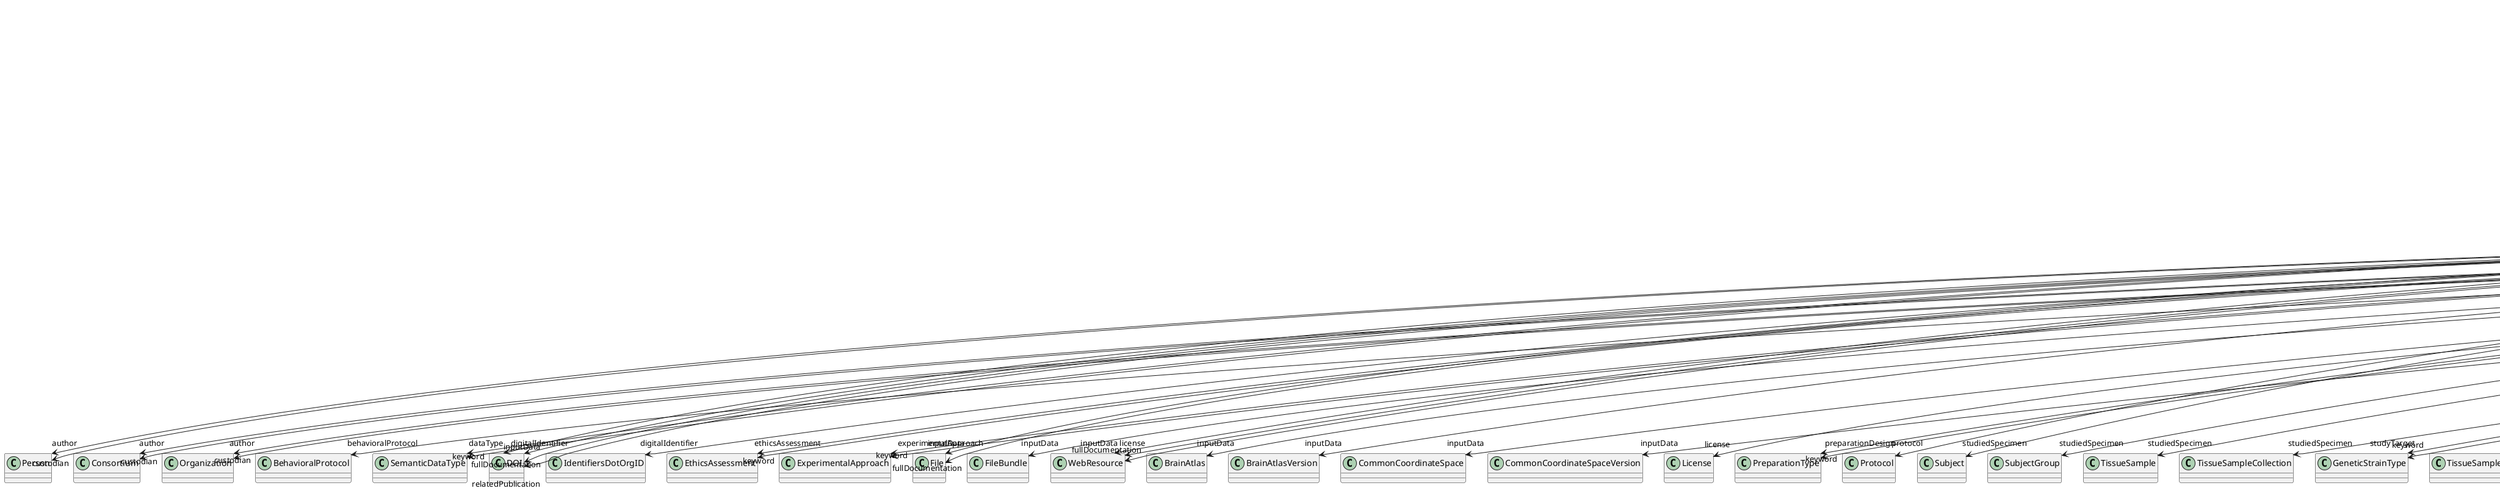 @startuml
class DatasetVersion {
+author
+behavioralProtocol
+dataType
+digitalIdentifier
+ethicsAssessment
+experimentalApproach
+inputData
+isAlternativeVersionOf
+isNewVersionOf
+license
+preparationDesign
+protocol
+studiedSpecimen
+studyTarget
+technique
+accessibility
+copyright
+custodian
+description
+fullDocumentation
+fullName
+funding
+homepage
+howToCite
+keyword
+otherContribution
+relatedPublication
+releaseDate
+repository
+shortName
+supportChannel
+versionIdentifier
+versionInnovation

}
DatasetVersion -d-> "author" Person
DatasetVersion -d-> "author" Consortium
DatasetVersion -d-> "author" Organization
DatasetVersion -d-> "behavioralProtocol" BehavioralProtocol
DatasetVersion -d-> "dataType" SemanticDataType
DatasetVersion -d-> "digitalIdentifier" DOI
DatasetVersion -d-> "digitalIdentifier" IdentifiersDotOrgID
DatasetVersion -d-> "ethicsAssessment" EthicsAssessment
DatasetVersion -d-> "experimentalApproach" ExperimentalApproach
DatasetVersion -d-> "inputData" DOI
DatasetVersion -d-> "inputData" File
DatasetVersion -d-> "inputData" FileBundle
DatasetVersion -d-> "inputData" WebResource
DatasetVersion -d-> "inputData" BrainAtlas
DatasetVersion -d-> "inputData" BrainAtlasVersion
DatasetVersion -d-> "inputData" CommonCoordinateSpace
DatasetVersion -d-> "inputData" CommonCoordinateSpaceVersion
DatasetVersion -d-> "isAlternativeVersionOf" DatasetVersion
DatasetVersion -d-> "isNewVersionOf" DatasetVersion
DatasetVersion -d-> "license" License
DatasetVersion -d-> "license" WebResource
DatasetVersion -d-> "preparationDesign" PreparationType
DatasetVersion -d-> "protocol" Protocol
DatasetVersion -d-> "studiedSpecimen" Subject
DatasetVersion -d-> "studiedSpecimen" SubjectGroup
DatasetVersion -d-> "studiedSpecimen" TissueSample
DatasetVersion -d-> "studiedSpecimen" TissueSampleCollection
DatasetVersion -d-> "studyTarget" GeneticStrainType
DatasetVersion -d-> "studyTarget" TissueSampleType
DatasetVersion -d-> "studyTarget" OpticalStimulusType
DatasetVersion -d-> "studyTarget" OrganismSystem
DatasetVersion -d-> "studyTarget" VisualStimulusType
DatasetVersion -d-> "studyTarget" Disease
DatasetVersion -d-> "studyTarget" CellType
DatasetVersion -d-> "studyTarget" Species
DatasetVersion -d-> "studyTarget" BiologicalSex
DatasetVersion -d-> "studyTarget" Handedness
DatasetVersion -d-> "studyTarget" OrganismSubstance
DatasetVersion -d-> "studyTarget" BreedingType
DatasetVersion -d-> "studyTarget" OlfactoryStimulusType
DatasetVersion -d-> "studyTarget" TermSuggestion
DatasetVersion -d-> "studyTarget" AuditoryStimulusType
DatasetVersion -d-> "studyTarget" TactileStimulusType
DatasetVersion -d-> "studyTarget" ElectricalStimulusType
DatasetVersion -d-> "studyTarget" UBERONParcellation
DatasetVersion -d-> "studyTarget" Organ
DatasetVersion -d-> "studyTarget" DiseaseModel
DatasetVersion -d-> "studyTarget" BiologicalOrder
DatasetVersion -d-> "studyTarget" SubcellularEntity
DatasetVersion -d-> "studyTarget" GustatoryStimulusType
DatasetVersion -d-> "studyTarget" CellCultureType
DatasetVersion -d-> "studyTarget" MolecularEntity
DatasetVersion -d-> "studyTarget" ParcellationEntity
DatasetVersion -d-> "studyTarget" ParcellationEntityVersion
DatasetVersion -d-> "studyTarget" CustomAnatomicalEntity
DatasetVersion -d-> "technique" StimulationTechnique
DatasetVersion -d-> "technique" StimulationApproach
DatasetVersion -d-> "technique" Technique
DatasetVersion -d-> "technique" AnalysisTechnique
DatasetVersion -d-> "accessibility" ProductAccessibility
DatasetVersion -d-> "copyright" Copyright
DatasetVersion -d-> "custodian" Person
DatasetVersion -d-> "custodian" Consortium
DatasetVersion -d-> "custodian" Organization
DatasetVersion -d-> "fullDocumentation" DOI
DatasetVersion -d-> "fullDocumentation" File
DatasetVersion -d-> "fullDocumentation" WebResource
DatasetVersion -d-> "funding" Funding
DatasetVersion -d-> "keyword" GeneticStrainType
DatasetVersion -d-> "keyword" AnnotationCriteriaType
DatasetVersion -d-> "keyword" TissueSampleType
DatasetVersion -d-> "keyword" ProductAccessibility
DatasetVersion -d-> "keyword" StimulationTechnique
DatasetVersion -d-> "keyword" OpticalStimulusType
DatasetVersion -d-> "keyword" Service
DatasetVersion -d-> "keyword" OrganismSystem
DatasetVersion -d-> "keyword" OperatingDevice
DatasetVersion -d-> "keyword" VisualStimulusType
DatasetVersion -d-> "keyword" CriteriaQualityType
DatasetVersion -d-> "keyword" Disease
DatasetVersion -d-> "keyword" SemanticDataType
DatasetVersion -d-> "keyword" SoftwareFeature
DatasetVersion -d-> "keyword" AtlasType
DatasetVersion -d-> "keyword" StimulationApproach
DatasetVersion -d-> "keyword" AnatomicalIdentificationType
DatasetVersion -d-> "keyword" ProgrammingLanguage
DatasetVersion -d-> "keyword" MeasuredSignalType
DatasetVersion -d-> "keyword" MeasuredQuantity
DatasetVersion -d-> "keyword" DataType
DatasetVersion -d-> "keyword" DeviceType
DatasetVersion -d-> "keyword" ModelScope
DatasetVersion -d-> "keyword" UnitOfMeasurement
DatasetVersion -d-> "keyword" AnatomicalPlane
DatasetVersion -d-> "keyword" CranialWindowConstructionType
DatasetVersion -d-> "keyword" CellType
DatasetVersion -d-> "keyword" Species
DatasetVersion -d-> "keyword" BiologicalSex
DatasetVersion -d-> "keyword" PatchClampVariation
DatasetVersion -d-> "keyword" AgeCategory
DatasetVersion -d-> "keyword" AnatomicalAxesOrientation
DatasetVersion -d-> "keyword" Laterality
DatasetVersion -d-> "keyword" QualitativeOverlap
DatasetVersion -d-> "keyword" Handedness
DatasetVersion -d-> "keyword" FileUsageRole
DatasetVersion -d-> "keyword" Terminology
DatasetVersion -d-> "keyword" TissueSampleAttribute
DatasetVersion -d-> "keyword" EthicsAssessment
DatasetVersion -d-> "keyword" ChemicalMixtureType
DatasetVersion -d-> "keyword" Technique
DatasetVersion -d-> "keyword" EducationalLevel
DatasetVersion -d-> "keyword" OrganismSubstance
DatasetVersion -d-> "keyword" BreedingType
DatasetVersion -d-> "keyword" SoftwareApplicationCategory
DatasetVersion -d-> "keyword" OlfactoryStimulusType
DatasetVersion -d-> "keyword" TermSuggestion
DatasetVersion -d-> "keyword" AnnotationType
DatasetVersion -d-> "keyword" AuditoryStimulusType
DatasetVersion -d-> "keyword" TactileStimulusType
DatasetVersion -d-> "keyword" ExperimentalApproach
DatasetVersion -d-> "keyword" SubjectAttribute
DatasetVersion -d-> "keyword" AnalysisTechnique
DatasetVersion -d-> "keyword" PreparationType
DatasetVersion -d-> "keyword" MetaDataModelType
DatasetVersion -d-> "keyword" FileBundleGrouping
DatasetVersion -d-> "keyword" ElectricalStimulusType
DatasetVersion -d-> "keyword" UBERONParcellation
DatasetVersion -d-> "keyword" Organ
DatasetVersion -d-> "keyword" Colormap
DatasetVersion -d-> "keyword" DiseaseModel
DatasetVersion -d-> "keyword" OperatingSystem
DatasetVersion -d-> "keyword" DifferenceMeasure
DatasetVersion -d-> "keyword" BiologicalOrder
DatasetVersion -d-> "keyword" ContributionType
DatasetVersion -d-> "keyword" SubcellularEntity
DatasetVersion -d-> "keyword" BiologicalProcess
DatasetVersion -d-> "keyword" Language
DatasetVersion -d-> "keyword" LearningResourceType
DatasetVersion -d-> "keyword" ActionStatusType
DatasetVersion -d-> "keyword" GustatoryStimulusType
DatasetVersion -d-> "keyword" TypeOfUncertainty
DatasetVersion -d-> "keyword" ModelAbstractionLevel
DatasetVersion -d-> "keyword" CellCultureType
DatasetVersion -d-> "keyword" FileRepositoryType
DatasetVersion -d-> "keyword" MolecularEntity
DatasetVersion -d-> "keyword" SetupType
DatasetVersion -d-> "keyword" CranialWindowReinforcementType
DatasetVersion -d-> "otherContribution" Contribution
DatasetVersion -d-> "relatedPublication" ISSN
DatasetVersion -d-> "relatedPublication" HANDLE
DatasetVersion -d-> "relatedPublication" ISBN
DatasetVersion -d-> "relatedPublication" DOI
DatasetVersion -d-> "relatedPublication" Chapter
DatasetVersion -d-> "relatedPublication" ScholarlyArticle
DatasetVersion -d-> "relatedPublication" Book
DatasetVersion -d-> "repository" FileRepository

@enduml